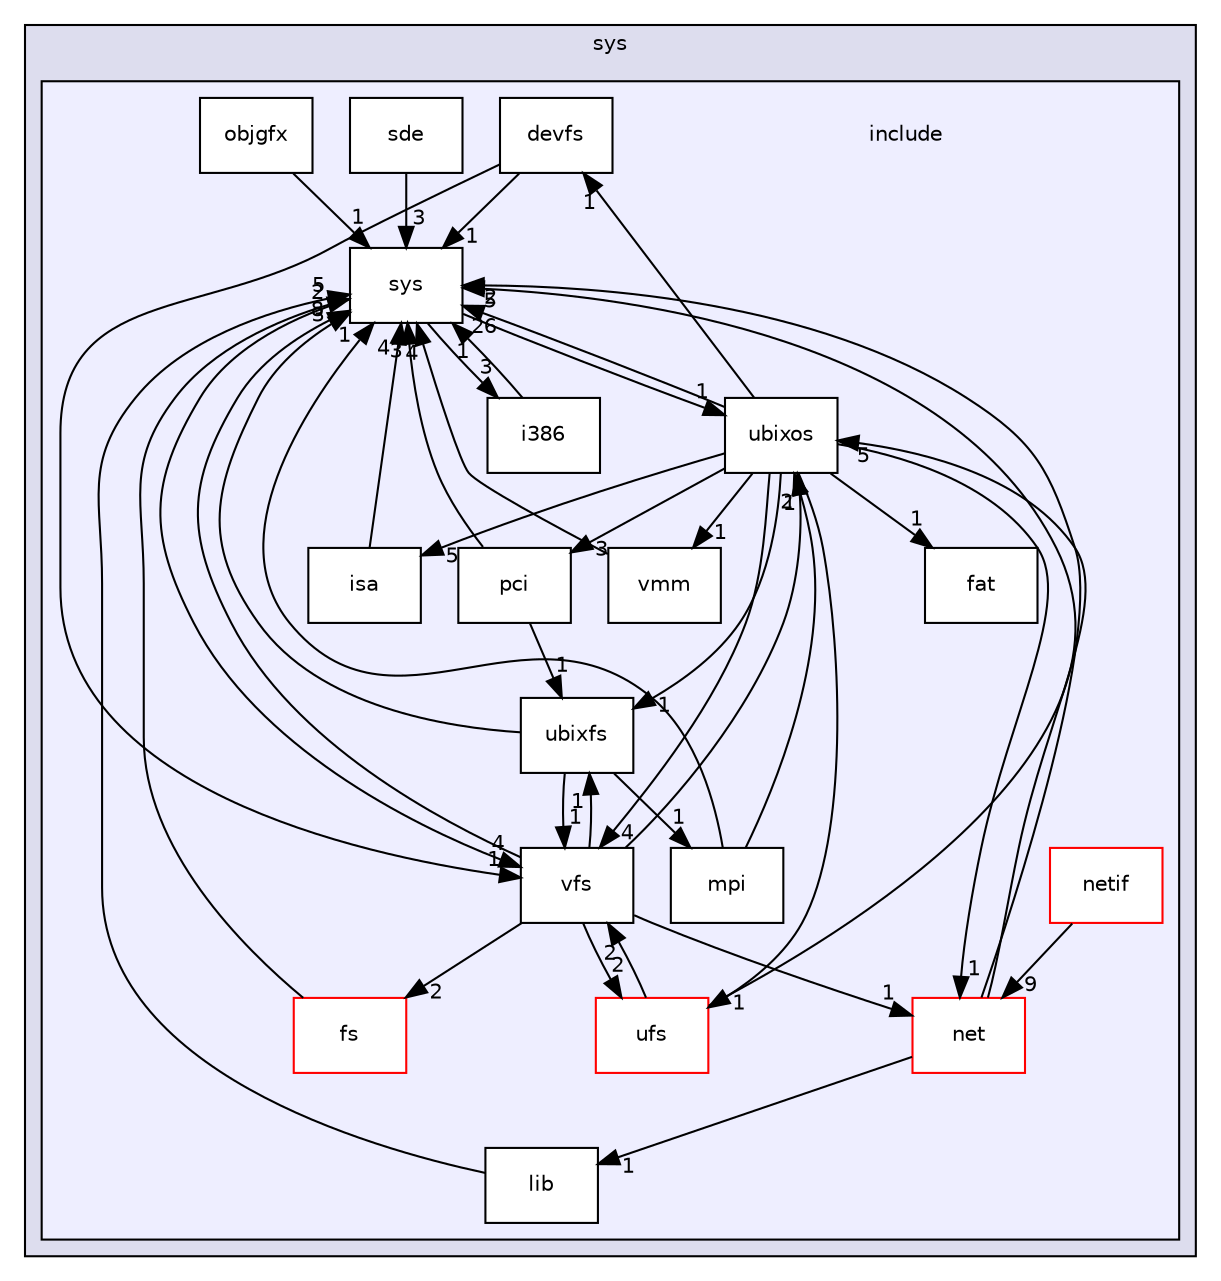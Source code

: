 digraph "C:/Dev/git/UbixOS/sys/include" {
  compound=true
  node [ fontsize="10", fontname="Helvetica"];
  edge [ labelfontsize="10", labelfontname="Helvetica"];
  subgraph clusterdir_6ec99f6d7d5182ba8913209ab70c9f18 {
    graph [ bgcolor="#ddddee", pencolor="black", label="sys" fontname="Helvetica", fontsize="10", URL="dir_6ec99f6d7d5182ba8913209ab70c9f18.html"]
  subgraph clusterdir_d1be8160e739b6eed1f7843efdbae1b3 {
    graph [ bgcolor="#eeeeff", pencolor="black", label="" URL="dir_d1be8160e739b6eed1f7843efdbae1b3.html"];
    dir_d1be8160e739b6eed1f7843efdbae1b3 [shape=plaintext label="include"];
    dir_679a4eaffa522513d65ba6dfc85ce90c [shape=box label="devfs" color="black" fillcolor="white" style="filled" URL="dir_679a4eaffa522513d65ba6dfc85ce90c.html"];
    dir_92051c5f162f50371f2a7941dbc5405d [shape=box label="fat" color="black" fillcolor="white" style="filled" URL="dir_92051c5f162f50371f2a7941dbc5405d.html"];
    dir_7b74fffe3f857288959d2d645b2cf417 [shape=box label="fs" color="red" fillcolor="white" style="filled" URL="dir_7b74fffe3f857288959d2d645b2cf417.html"];
    dir_a4382c3fd2315980bf1f2cf5846da53d [shape=box label="i386" color="black" fillcolor="white" style="filled" URL="dir_a4382c3fd2315980bf1f2cf5846da53d.html"];
    dir_5014c1b11ed476e69275a593545c2a82 [shape=box label="isa" color="black" fillcolor="white" style="filled" URL="dir_5014c1b11ed476e69275a593545c2a82.html"];
    dir_afcf3461ab02e1bc9b71d2f3c9f1f65d [shape=box label="lib" color="black" fillcolor="white" style="filled" URL="dir_afcf3461ab02e1bc9b71d2f3c9f1f65d.html"];
    dir_7bc55a2f2a97b0cc2b6a30d31bfaf010 [shape=box label="mpi" color="black" fillcolor="white" style="filled" URL="dir_7bc55a2f2a97b0cc2b6a30d31bfaf010.html"];
    dir_8a452844cab5a537277ef786999bc939 [shape=box label="net" color="red" fillcolor="white" style="filled" URL="dir_8a452844cab5a537277ef786999bc939.html"];
    dir_d30d4e36b590a245c15c34f21c61e7a6 [shape=box label="netif" color="red" fillcolor="white" style="filled" URL="dir_d30d4e36b590a245c15c34f21c61e7a6.html"];
    dir_4ee4322b756ac3a28adc4652628681d8 [shape=box label="objgfx" color="black" fillcolor="white" style="filled" URL="dir_4ee4322b756ac3a28adc4652628681d8.html"];
    dir_3c613c826710371b20c56a4c4011e29a [shape=box label="pci" color="black" fillcolor="white" style="filled" URL="dir_3c613c826710371b20c56a4c4011e29a.html"];
    dir_78fe514d4f19d86cdec6c17c1cead036 [shape=box label="sde" color="black" fillcolor="white" style="filled" URL="dir_78fe514d4f19d86cdec6c17c1cead036.html"];
    dir_214f84c2c73d0f2f98eaa46a63e7b8c6 [shape=box label="sys" color="black" fillcolor="white" style="filled" URL="dir_214f84c2c73d0f2f98eaa46a63e7b8c6.html"];
    dir_3de624327ffb12f9bf9e6dbf8f72375d [shape=box label="ubixfs" color="black" fillcolor="white" style="filled" URL="dir_3de624327ffb12f9bf9e6dbf8f72375d.html"];
    dir_d779ef6b0dc4390059bcb3cfc53f8e8b [shape=box label="ubixos" color="black" fillcolor="white" style="filled" URL="dir_d779ef6b0dc4390059bcb3cfc53f8e8b.html"];
    dir_c9b07ddfc7d5d22b1a973d35743b2c44 [shape=box label="ufs" color="red" fillcolor="white" style="filled" URL="dir_c9b07ddfc7d5d22b1a973d35743b2c44.html"];
    dir_c3c0831de3b2f5e14fc52a7f92bdcaba [shape=box label="vfs" color="black" fillcolor="white" style="filled" URL="dir_c3c0831de3b2f5e14fc52a7f92bdcaba.html"];
    dir_9620b7853e5d88fbb5a7100cbf56a61c [shape=box label="vmm" color="black" fillcolor="white" style="filled" URL="dir_9620b7853e5d88fbb5a7100cbf56a61c.html"];
  }
  }
  dir_a4382c3fd2315980bf1f2cf5846da53d->dir_214f84c2c73d0f2f98eaa46a63e7b8c6 [headlabel="1", labeldistance=1.5 headhref="dir_000029_000020.html"];
  dir_afcf3461ab02e1bc9b71d2f3c9f1f65d->dir_214f84c2c73d0f2f98eaa46a63e7b8c6 [headlabel="5", labeldistance=1.5 headhref="dir_000033_000020.html"];
  dir_4ee4322b756ac3a28adc4652628681d8->dir_214f84c2c73d0f2f98eaa46a63e7b8c6 [headlabel="1", labeldistance=1.5 headhref="dir_000044_000020.html"];
  dir_214f84c2c73d0f2f98eaa46a63e7b8c6->dir_a4382c3fd2315980bf1f2cf5846da53d [headlabel="3", labeldistance=1.5 headhref="dir_000020_000029.html"];
  dir_214f84c2c73d0f2f98eaa46a63e7b8c6->dir_d779ef6b0dc4390059bcb3cfc53f8e8b [headlabel="1", labeldistance=1.5 headhref="dir_000020_000038.html"];
  dir_214f84c2c73d0f2f98eaa46a63e7b8c6->dir_c3c0831de3b2f5e14fc52a7f92bdcaba [headlabel="4", labeldistance=1.5 headhref="dir_000020_000021.html"];
  dir_d30d4e36b590a245c15c34f21c61e7a6->dir_8a452844cab5a537277ef786999bc939 [headlabel="9", labeldistance=1.5 headhref="dir_000040_000031.html"];
  dir_679a4eaffa522513d65ba6dfc85ce90c->dir_214f84c2c73d0f2f98eaa46a63e7b8c6 [headlabel="1", labeldistance=1.5 headhref="dir_000025_000020.html"];
  dir_679a4eaffa522513d65ba6dfc85ce90c->dir_c3c0831de3b2f5e14fc52a7f92bdcaba [headlabel="1", labeldistance=1.5 headhref="dir_000025_000021.html"];
  dir_78fe514d4f19d86cdec6c17c1cead036->dir_214f84c2c73d0f2f98eaa46a63e7b8c6 [headlabel="3", labeldistance=1.5 headhref="dir_000046_000020.html"];
  dir_7b74fffe3f857288959d2d645b2cf417->dir_214f84c2c73d0f2f98eaa46a63e7b8c6 [headlabel="2", labeldistance=1.5 headhref="dir_000027_000020.html"];
  dir_3de624327ffb12f9bf9e6dbf8f72375d->dir_214f84c2c73d0f2f98eaa46a63e7b8c6 [headlabel="3", labeldistance=1.5 headhref="dir_000022_000020.html"];
  dir_3de624327ffb12f9bf9e6dbf8f72375d->dir_7bc55a2f2a97b0cc2b6a30d31bfaf010 [headlabel="1", labeldistance=1.5 headhref="dir_000022_000034.html"];
  dir_3de624327ffb12f9bf9e6dbf8f72375d->dir_c3c0831de3b2f5e14fc52a7f92bdcaba [headlabel="1", labeldistance=1.5 headhref="dir_000022_000021.html"];
  dir_7bc55a2f2a97b0cc2b6a30d31bfaf010->dir_214f84c2c73d0f2f98eaa46a63e7b8c6 [headlabel="1", labeldistance=1.5 headhref="dir_000034_000020.html"];
  dir_7bc55a2f2a97b0cc2b6a30d31bfaf010->dir_d779ef6b0dc4390059bcb3cfc53f8e8b [headlabel="1", labeldistance=1.5 headhref="dir_000034_000038.html"];
  dir_d779ef6b0dc4390059bcb3cfc53f8e8b->dir_214f84c2c73d0f2f98eaa46a63e7b8c6 [headlabel="26", labeldistance=1.5 headhref="dir_000038_000020.html"];
  dir_d779ef6b0dc4390059bcb3cfc53f8e8b->dir_679a4eaffa522513d65ba6dfc85ce90c [headlabel="1", labeldistance=1.5 headhref="dir_000038_000025.html"];
  dir_d779ef6b0dc4390059bcb3cfc53f8e8b->dir_3de624327ffb12f9bf9e6dbf8f72375d [headlabel="1", labeldistance=1.5 headhref="dir_000038_000022.html"];
  dir_d779ef6b0dc4390059bcb3cfc53f8e8b->dir_5014c1b11ed476e69275a593545c2a82 [headlabel="5", labeldistance=1.5 headhref="dir_000038_000030.html"];
  dir_d779ef6b0dc4390059bcb3cfc53f8e8b->dir_3c613c826710371b20c56a4c4011e29a [headlabel="3", labeldistance=1.5 headhref="dir_000038_000045.html"];
  dir_d779ef6b0dc4390059bcb3cfc53f8e8b->dir_92051c5f162f50371f2a7941dbc5405d [headlabel="1", labeldistance=1.5 headhref="dir_000038_000026.html"];
  dir_d779ef6b0dc4390059bcb3cfc53f8e8b->dir_9620b7853e5d88fbb5a7100cbf56a61c [headlabel="1", labeldistance=1.5 headhref="dir_000038_000048.html"];
  dir_d779ef6b0dc4390059bcb3cfc53f8e8b->dir_c3c0831de3b2f5e14fc52a7f92bdcaba [headlabel="4", labeldistance=1.5 headhref="dir_000038_000021.html"];
  dir_d779ef6b0dc4390059bcb3cfc53f8e8b->dir_c9b07ddfc7d5d22b1a973d35743b2c44 [headlabel="1", labeldistance=1.5 headhref="dir_000038_000036.html"];
  dir_d779ef6b0dc4390059bcb3cfc53f8e8b->dir_8a452844cab5a537277ef786999bc939 [headlabel="1", labeldistance=1.5 headhref="dir_000038_000031.html"];
  dir_5014c1b11ed476e69275a593545c2a82->dir_214f84c2c73d0f2f98eaa46a63e7b8c6 [headlabel="4", labeldistance=1.5 headhref="dir_000030_000020.html"];
  dir_3c613c826710371b20c56a4c4011e29a->dir_214f84c2c73d0f2f98eaa46a63e7b8c6 [headlabel="3", labeldistance=1.5 headhref="dir_000045_000020.html"];
  dir_3c613c826710371b20c56a4c4011e29a->dir_3de624327ffb12f9bf9e6dbf8f72375d [headlabel="1", labeldistance=1.5 headhref="dir_000045_000022.html"];
  dir_9620b7853e5d88fbb5a7100cbf56a61c->dir_214f84c2c73d0f2f98eaa46a63e7b8c6 [headlabel="4", labeldistance=1.5 headhref="dir_000048_000020.html"];
  dir_c3c0831de3b2f5e14fc52a7f92bdcaba->dir_214f84c2c73d0f2f98eaa46a63e7b8c6 [headlabel="8", labeldistance=1.5 headhref="dir_000021_000020.html"];
  dir_c3c0831de3b2f5e14fc52a7f92bdcaba->dir_7b74fffe3f857288959d2d645b2cf417 [headlabel="2", labeldistance=1.5 headhref="dir_000021_000027.html"];
  dir_c3c0831de3b2f5e14fc52a7f92bdcaba->dir_3de624327ffb12f9bf9e6dbf8f72375d [headlabel="1", labeldistance=1.5 headhref="dir_000021_000022.html"];
  dir_c3c0831de3b2f5e14fc52a7f92bdcaba->dir_d779ef6b0dc4390059bcb3cfc53f8e8b [headlabel="2", labeldistance=1.5 headhref="dir_000021_000038.html"];
  dir_c3c0831de3b2f5e14fc52a7f92bdcaba->dir_c9b07ddfc7d5d22b1a973d35743b2c44 [headlabel="2", labeldistance=1.5 headhref="dir_000021_000036.html"];
  dir_c3c0831de3b2f5e14fc52a7f92bdcaba->dir_8a452844cab5a537277ef786999bc939 [headlabel="1", labeldistance=1.5 headhref="dir_000021_000031.html"];
  dir_c9b07ddfc7d5d22b1a973d35743b2c44->dir_214f84c2c73d0f2f98eaa46a63e7b8c6 [headlabel="5", labeldistance=1.5 headhref="dir_000036_000020.html"];
  dir_c9b07ddfc7d5d22b1a973d35743b2c44->dir_c3c0831de3b2f5e14fc52a7f92bdcaba [headlabel="2", labeldistance=1.5 headhref="dir_000036_000021.html"];
  dir_8a452844cab5a537277ef786999bc939->dir_afcf3461ab02e1bc9b71d2f3c9f1f65d [headlabel="1", labeldistance=1.5 headhref="dir_000031_000033.html"];
  dir_8a452844cab5a537277ef786999bc939->dir_214f84c2c73d0f2f98eaa46a63e7b8c6 [headlabel="2", labeldistance=1.5 headhref="dir_000031_000020.html"];
  dir_8a452844cab5a537277ef786999bc939->dir_d779ef6b0dc4390059bcb3cfc53f8e8b [headlabel="5", labeldistance=1.5 headhref="dir_000031_000038.html"];
}
